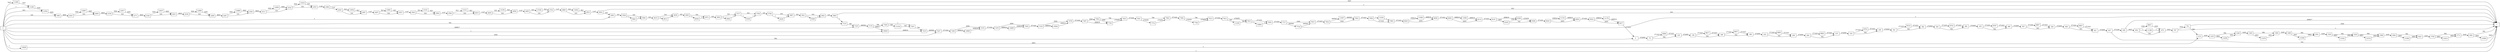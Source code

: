 digraph {
	graph [rankdir=LR]
	node [shape=rectangle]
	2 -> 75 [label=272005]
	75 -> 120 [label=582]
	75 -> 8588 [label=271423]
	120 -> 138 [label=272005]
	138 -> 168 [label=582]
	138 -> 8617 [label=271423]
	168 -> 189 [label=582]
	168 -> 8637 [label=271423]
	189 -> 222 [label=272005]
	222 -> 249 [label=582]
	222 -> 8663 [label=271423]
	249 -> 294 [label=272005]
	294 -> 315 [label=582]
	294 -> 8683 [label=271423]
	315 -> 318 [label=272005]
	318 -> 339 [label=582]
	318 -> 8703 [label=271423]
	339 -> 341 [label=272005]
	341 -> 362 [label=582]
	341 -> 8723 [label=271423]
	362 -> 363 [label=272005]
	363 -> 384 [label=582]
	363 -> 8743 [label=271423]
	384 -> 435 [label=272005]
	435 -> 480 [label=582]
	435 -> 8787 [label=271423]
	480 -> 507 [label=272005]
	507 -> 528 [label=583]
	507 -> 8807 [label=271422]
	528 -> 600 [label=272005]
	600 -> 621 [label=583]
	600 -> 8827 [label=271422]
	621 -> 637 [label=272005]
	637 -> 1 [label=765]
	637 -> 639 [label=271240]
	639 -> 1 [label=268817]
	639 -> 654 [label=2423]
	654 -> 675 [label=582]
	654 -> 8847 [label=1840]
	654 -> 11196 [label=1]
	675 -> 707 [label=2423]
	707 -> 1 [label=1]
	707 -> 741 [label=2422]
	741 -> 1 [label=1840]
	741 -> 1131 [label=582]
	1131 -> 1225 [label=3245]
	1225 -> 1246 [label=582]
	1225 -> 13256 [label=2663]
	1246 -> 1363 [label=3245]
	1363 -> 1384 [label=582]
	1363 -> 13276 [label=2663]
	1384 -> 1468 [label=3245]
	1468 -> 1501 [label=582]
	1468 -> 13308 [label=2663]
	1501 -> 1520 [label=3245]
	1520 -> 1555 [label=582]
	1520 -> 13342 [label=2663]
	1555 -> 1588 [label=582]
	1555 -> 13374 [label=2663]
	1588 -> 1600 [label=3245]
	1600 -> 1621 [label=582]
	1600 -> 13394 [label=2663]
	1621 -> 1750 [label=3245]
	1750 -> 1771 [label=582]
	1750 -> 13414 [label=2663]
	1771 -> 1961 [label=3245]
	1961 -> 1 [label=582]
	1961 -> 14564 [label=2663]
	1983 -> 2043 [label=8805]
	2043 -> 2064 [label=324]
	2043 -> 12897 [label=8481]
	2064 -> 2150 [label=8805]
	2150 -> 2171 [label=324]
	2150 -> 12917 [label=8481]
	2171 -> 2182 [label=8805]
	2182 -> 2203 [label=324]
	2182 -> 12937 [label=8481]
	2203 -> 2236 [label=8805]
	2236 -> 2269 [label=324]
	2236 -> 12969 [label=8481]
	2269 -> 2281 [label=8805]
	2281 -> 2302 [label=324]
	2281 -> 12989 [label=8481]
	2302 -> 2311 [label=8805]
	2311 -> 2332 [label=324]
	2311 -> 13009 [label=8481]
	2332 -> 2353 [label=324]
	2332 -> 13019 [label=8481]
	2353 -> 2366 [label=1148]
	2366 -> 1 [label=1]
	2366 -> 2443 [label=1147]
	2443 -> 2467 [label=324]
	2443 -> 13052 [label=823]
	2467 -> 2497 [label=1147]
	2497 -> 2527 [label=324]
	2497 -> 13081 [label=823]
	2527 -> 2563 [label=1147]
	2563 -> 2584 [label=324]
	2563 -> 13101 [label=823]
	2584 -> 2594 [label=1147]
	2594 -> 2615 [label=324]
	2594 -> 13121 [label=823]
	2615 -> 2620 [label=1147]
	2620 -> 2656 [label=324]
	2620 -> 13156 [label=823]
	2656 -> 2695 [label=1147]
	2695 -> 2722 [label=324]
	2695 -> 13182 [label=823]
	2722 -> 2889 [label=1147]
	2889 -> 2910 [label=324]
	2889 -> 13202 [label=823]
	2910 -> 2922 [label=1147]
	2922 -> 3483 [label=324]
	2922 -> 1 [label=823]
	3483 -> 3528 [label=325]
	3528 -> 3564 [label=324]
	3528 -> 5993 [label=1]
	3564 -> 3615 [label=325]
	3615 -> 3636 [label=324]
	3615 -> 6013 [label=1]
	3636 -> 3645 [label=325]
	3645 -> 3672 [label=324]
	3645 -> 6039 [label=1]
	3672 -> 3693 [label=325]
	3693 -> 3717 [label=324]
	3693 -> 6062 [label=1]
	3717 -> 3756 [label=324]
	3717 -> 6100 [label=1]
	3756 -> 3758 [label=325]
	3758 -> 3887 [label=324]
	3758 -> 6228 [label=1]
	3887 -> 3921 [label=325]
	3921 -> 3942 [label=324]
	3921 -> 6248 [label=1]
	3942 -> 3963 [label=325]
	3963 -> 1 [label=324]
	3963 -> 7123 [label=1]
	5993 -> 3564 [label=1]
	6013 -> 3636 [label=1]
	6039 -> 3672 [label=1]
	6062 -> 3717 [label=1]
	6100 -> 3756 [label=1]
	6228 -> 3887 [label=1]
	6248 -> 3942 [label=1]
	7123 -> 7125 [label=766]
	7125 -> 7175 [label=269583]
	7175 -> 7180 [label=766]
	7175 -> 10829 [label=268817]
	7180 -> 7201 [label=1]
	7180 -> 11216 [label=765]
	7201 -> 7210 [label=766]
	7210 -> 7227 [label=269584]
	7227 -> 7249 [label=271424]
	7249 -> 7270 [label=2606]
	7249 -> 10865 [label=268818]
	7270 -> 7279 [label=271424]
	7279 -> 7300 [label=2606]
	7279 -> 10885 [label=268818]
	7300 -> 7318 [label=271424]
	7318 -> 7378 [label=2606]
	7318 -> 10944 [label=268818]
	7378 -> 7387 [label=271424]
	7387 -> 7402 [label=2606]
	7387 -> 7740 [label=268818]
	7402 -> 7423 [label=766]
	7402 -> 7740 [label=1840]
	7423 -> 7441 [label=271424]
	7441 -> 7462 [label=766]
	7441 -> 7774 [label=270658]
	7462 -> 7492 [label=271424]
	7492 -> 7513 [label=766]
	7492 -> 7794 [label=270658]
	7513 -> 7612 [label=271424]
	7612 -> 7633 [label=270659]
	7612 -> 11236 [label=765]
	7633 -> 7654 [label=271423]
	7633 -> 10984 [label=1]
	7654 -> 7717 [label=271424]
	7717 -> 7734 [label=269584]
	7717 -> 7815 [label=1840]
	7734 -> 1 [label=1]
	7734 -> 7815 [label=269583]
	7740 -> 7423 [label=270658]
	7774 -> 7462 [label=270658]
	7794 -> 7513 [label=270658]
	7815 -> 7932 [label=271423]
	7932 -> 7953 [label=1840]
	7932 -> 11007 [label=269583]
	7953 -> 7959 [label=271423]
	7959 -> 7983 [label=271422]
	7959 -> 11030 [label=1]
	7983 -> 8025 [label=271423]
	8025 -> 8058 [label=2605]
	8025 -> 11062 [label=268818]
	8058 -> 8093 [label=271423]
	8093 -> 8114 [label=2605]
	8093 -> 11082 [label=268818]
	8114 -> 8147 [label=271423]
	8147 -> 8165 [label=2605]
	8147 -> 8168 [label=268818]
	8165 -> 8168 [label=1840]
	8165 -> 8186 [label=765]
	8168 -> 8186 [label=270658]
	8186 -> 8243 [label=271423]
	8243 -> 8264 [label=2605]
	8243 -> 11122 [label=268818]
	8264 -> 8422 [label=271423]
	8422 -> 8477 [label=2605]
	8422 -> 11176 [label=268818]
	8477 -> 2 [label=271423]
	8588 -> 120 [label=271423]
	8617 -> 168 [label=271423]
	8637 -> 189 [label=271423]
	8663 -> 249 [label=271423]
	8683 -> 315 [label=271423]
	8703 -> 339 [label=271423]
	8723 -> 362 [label=271423]
	8743 -> 384 [label=271423]
	8787 -> 480 [label=271423]
	8807 -> 528 [label=271422]
	8827 -> 621 [label=271422]
	8847 -> 675 [label=1840]
	10828 -> 1 [label=1]
	10829 -> 7210 [label=268818]
	10865 -> 7270 [label=268818]
	10885 -> 7300 [label=268818]
	10944 -> 7378 [label=268818]
	10984 -> 7654 [label=1]
	11007 -> 7953 [label=269583]
	11030 -> 7983 [label=1]
	11062 -> 8058 [label=268818]
	11082 -> 8114 [label=268818]
	11122 -> 8264 [label=268818]
	11176 -> 8477 [label=268818]
	11196 -> 675 [label=1]
	11216 -> 7201 [label=765]
	11236 -> 7633 [label=765]
	11280 -> 11281 [label=7657]
	11281 -> 11854 [label=7658]
	11854 -> 1983 [label=8481]
	12897 -> 2064 [label=8481]
	12917 -> 2171 [label=8481]
	12937 -> 2203 [label=8481]
	12969 -> 2269 [label=8481]
	12989 -> 2302 [label=8481]
	13009 -> 2332 [label=8481]
	13019 -> 1 [label=7657]
	13019 -> 2353 [label=824]
	13052 -> 2467 [label=823]
	13081 -> 2527 [label=823]
	13101 -> 2584 [label=823]
	13121 -> 2615 [label=823]
	13156 -> 2656 [label=823]
	13182 -> 2722 [label=823]
	13202 -> 2910 [label=823]
	13256 -> 1246 [label=2663]
	13276 -> 1384 [label=2663]
	13308 -> 1501 [label=2663]
	13342 -> 1555 [label=2663]
	13374 -> 1588 [label=2663]
	13394 -> 1621 [label=2663]
	13414 -> 1771 [label=2663]
	14564 -> 1 [label=2663]
	0 -> 2 [label=582]
	0 -> 1983 [label=324]
	0 -> 7227 [label=1840]
	0 -> 10829 [label=1]
	0 -> 7123 [label=765]
	0 -> 11854 [label=823]
	0 -> 11281 [label=1]
	0 -> 7125 [label=268817]
	0 -> 1131 [label=2663]
	0 -> 1 [label=1]
	0 -> 3483 [label=1]
	0 -> 10828 [label=1]
	0 -> 11280 [label=7657]
}
